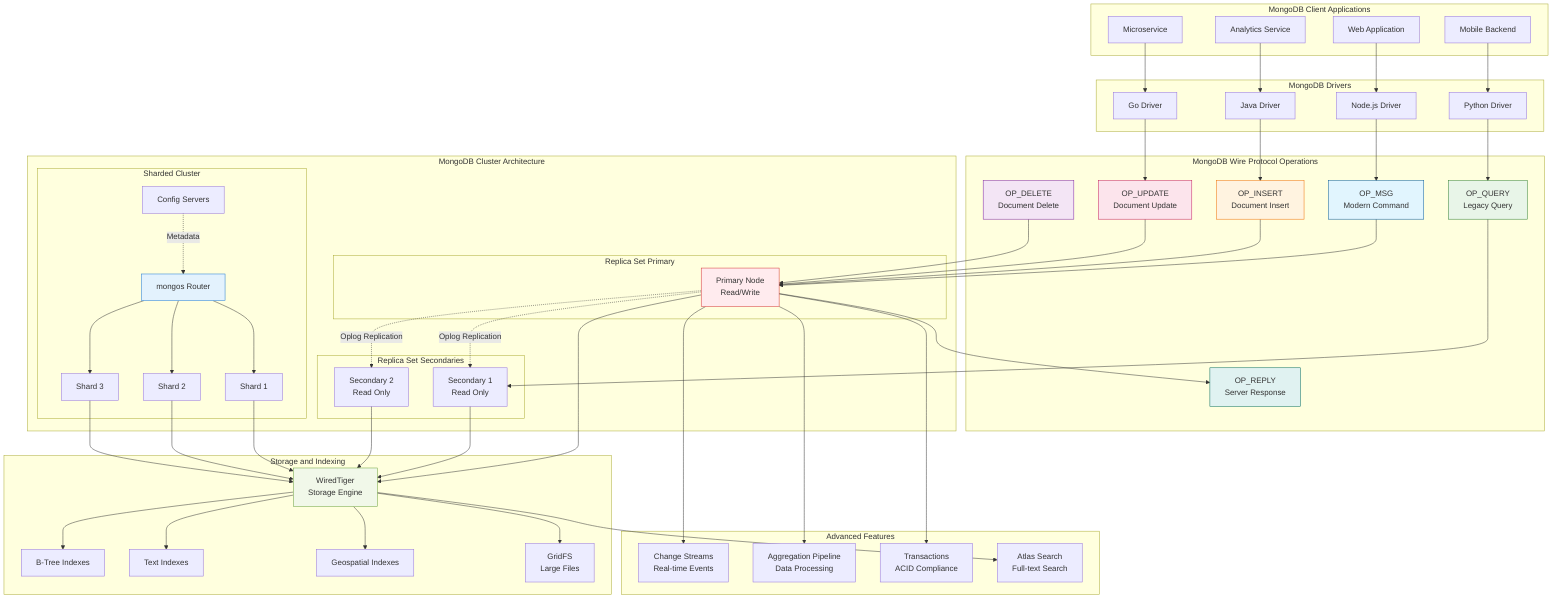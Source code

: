 graph TB
    subgraph "MongoDB Client Applications"
        A[Web Application]
        B[Mobile Backend]
        C[Analytics Service]
        D[Microservice]
    end
    
    subgraph "MongoDB Drivers"
        E[Node.js Driver]
        F[Python Driver]
        G[Java Driver]
        H[Go Driver]
    end
    
    subgraph "MongoDB Wire Protocol Operations"
        I[OP_MSG<br/>Modern Command]
        J[OP_QUERY<br/>Legacy Query]
        K[OP_INSERT<br/>Document Insert]
        L[OP_UPDATE<br/>Document Update]
        M[OP_DELETE<br/>Document Delete]
        N[OP_REPLY<br/>Server Response]
    end
    
    subgraph "MongoDB Cluster Architecture"
        subgraph "Replica Set Primary"
            O[Primary Node<br/>Read/Write]
        end
        
        subgraph "Replica Set Secondaries"
            P[Secondary 1<br/>Read Only]
            Q[Secondary 2<br/>Read Only]
        end
        
        subgraph "Sharded Cluster"
            R[mongos Router]
            S[Config Servers]
            T[Shard 1]
            U[Shard 2]
            V[Shard 3]
        end
    end
    
    subgraph "Storage and Indexing"
        W[WiredTiger<br/>Storage Engine]
        X[B-Tree Indexes]
        Y[Text Indexes]
        Z[Geospatial Indexes]
        AA[GridFS<br/>Large Files]
    end
    
    subgraph "Advanced Features"
        BB[Change Streams<br/>Real-time Events]
        CC[Aggregation Pipeline<br/>Data Processing]
        DD[Transactions<br/>ACID Compliance]
        EE[Atlas Search<br/>Full-text Search]
    end
    
    %% Client to Driver connections
    A --> E
    B --> F
    C --> G
    D --> H
    
    %% Driver to Protocol operations
    E --> I
    F --> J
    G --> K
    H --> L
    
    %% Protocol operations flow
    I --> O
    J --> P
    K --> O
    L --> O
    M --> O
    O --> N
    
    %% Replica set replication
    O -.->|Oplog Replication| P
    O -.->|Oplog Replication| Q
    
    %% Sharded cluster routing
    R --> T
    R --> U
    R --> V
    S -.->|Metadata| R
    
    %% Storage layer
    O --> W
    P --> W
    Q --> W
    T --> W
    U --> W
    V --> W
    
    %% Indexing
    W --> X
    W --> Y
    W --> Z
    W --> AA
    
    %% Advanced features
    O --> BB
    O --> CC
    O --> DD
    W --> EE
    
    %% Styling
    style I fill:#e1f5fe,stroke:#01579b
    style J fill:#e8f5e8,stroke:#2e7d32
    style K fill:#fff3e0,stroke:#ef6c00
    style L fill:#fce4ec,stroke:#c2185b
    style M fill:#f3e5f5,stroke:#7b1fa2
    style N fill:#e0f2f1,stroke:#00695c
    style O fill:#ffebee,stroke:#d32f2f
    style R fill:#e3f2fd,stroke:#1976d2
    style W fill:#f1f8e9,stroke:#689f38